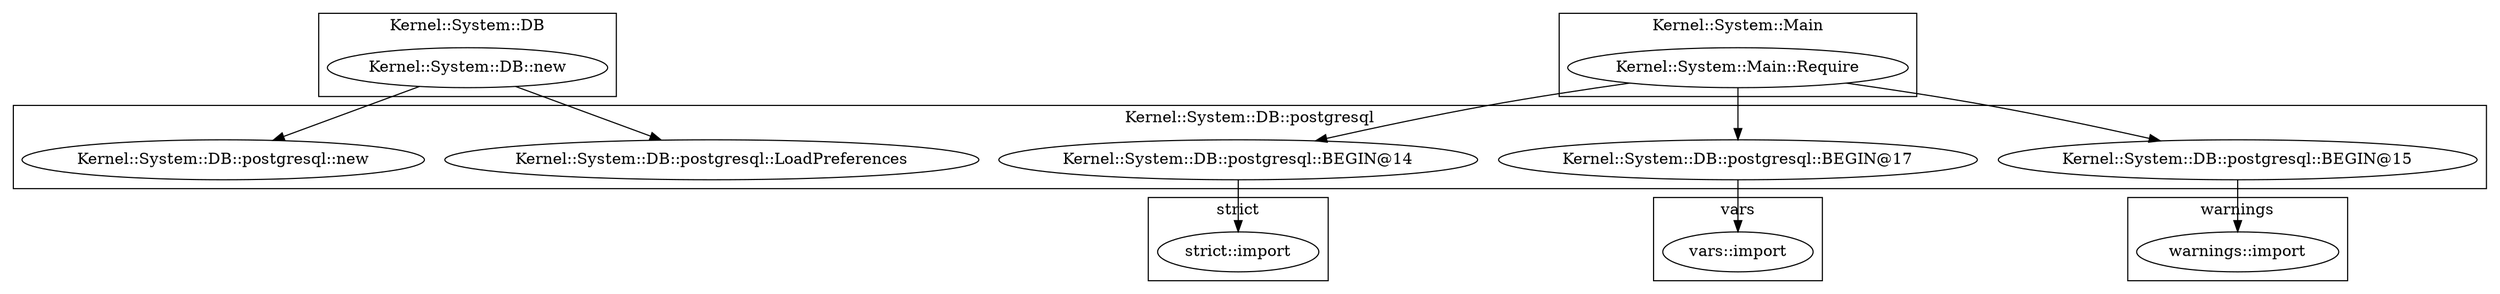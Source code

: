 digraph {
graph [overlap=false]
subgraph cluster_warnings {
	label="warnings";
	"warnings::import";
}
subgraph cluster_vars {
	label="vars";
	"vars::import";
}
subgraph cluster_strict {
	label="strict";
	"strict::import";
}
subgraph cluster_Kernel_System_DB {
	label="Kernel::System::DB";
	"Kernel::System::DB::new";
}
subgraph cluster_Kernel_System_DB_postgresql {
	label="Kernel::System::DB::postgresql";
	"Kernel::System::DB::postgresql::LoadPreferences";
	"Kernel::System::DB::postgresql::BEGIN@14";
	"Kernel::System::DB::postgresql::new";
	"Kernel::System::DB::postgresql::BEGIN@17";
	"Kernel::System::DB::postgresql::BEGIN@15";
}
subgraph cluster_Kernel_System_Main {
	label="Kernel::System::Main";
	"Kernel::System::Main::Require";
}
"Kernel::System::Main::Require" -> "Kernel::System::DB::postgresql::BEGIN@15";
"Kernel::System::Main::Require" -> "Kernel::System::DB::postgresql::BEGIN@14";
"Kernel::System::DB::postgresql::BEGIN@15" -> "warnings::import";
"Kernel::System::DB::new" -> "Kernel::System::DB::postgresql::new";
"Kernel::System::DB::postgresql::BEGIN@17" -> "vars::import";
"Kernel::System::DB::new" -> "Kernel::System::DB::postgresql::LoadPreferences";
"Kernel::System::DB::postgresql::BEGIN@14" -> "strict::import";
"Kernel::System::Main::Require" -> "Kernel::System::DB::postgresql::BEGIN@17";
}
